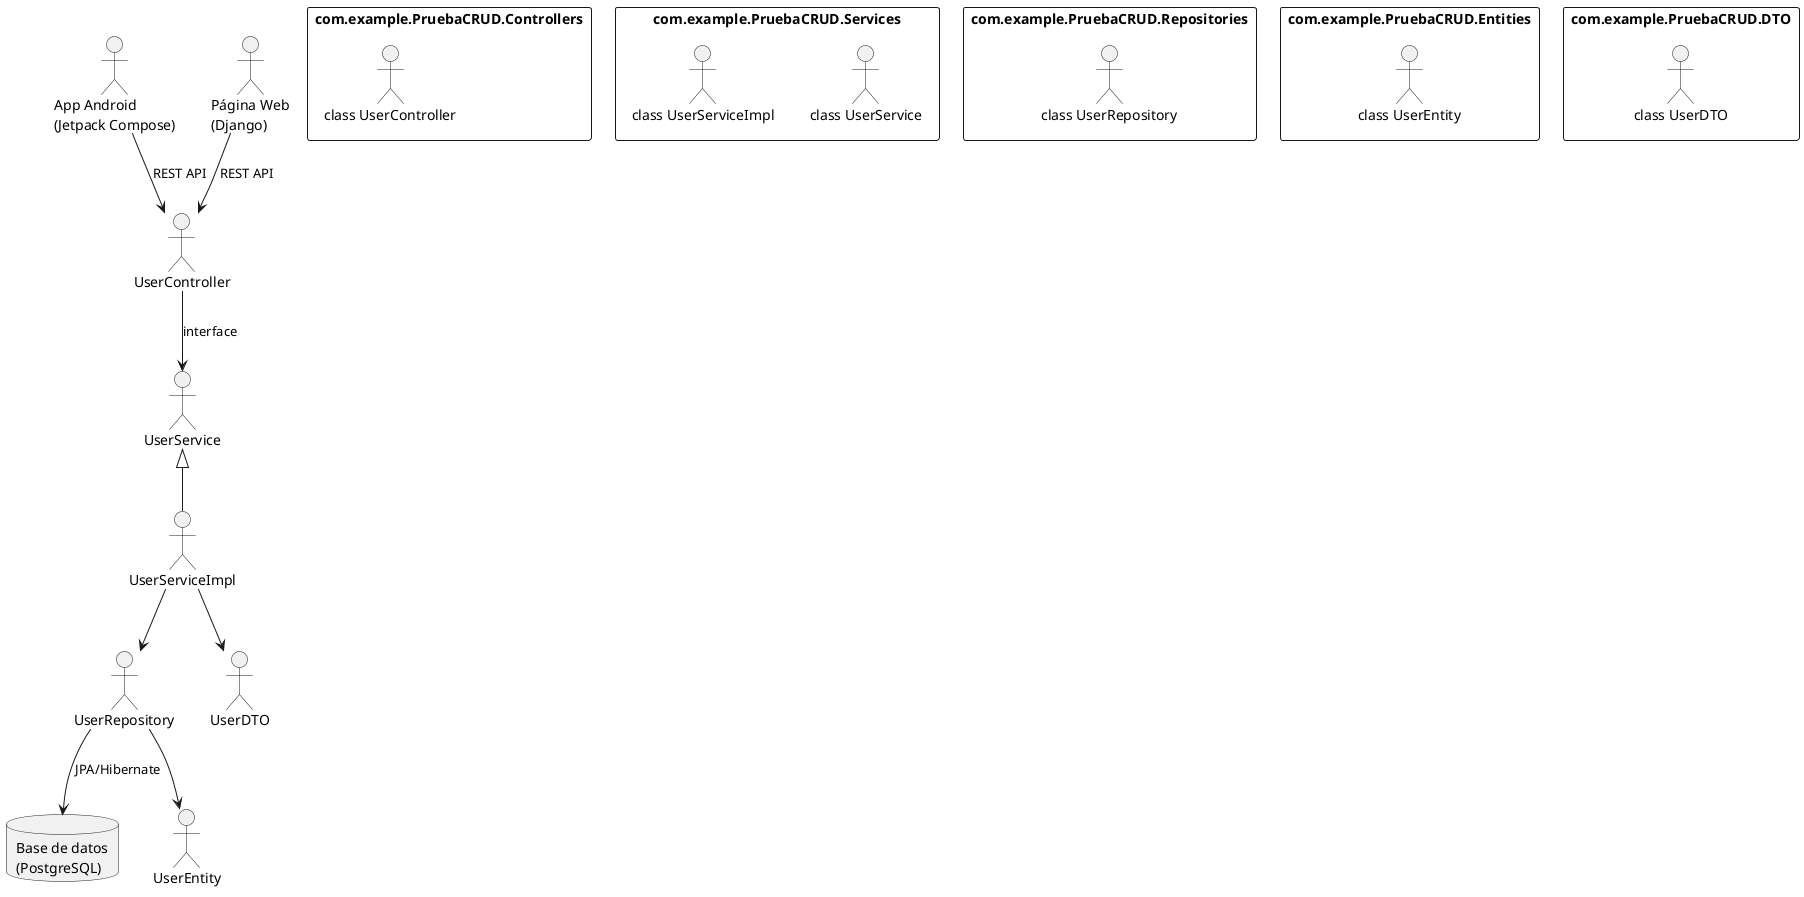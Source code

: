 @startuml
skinparam packageStyle rectangle
skinparam classAttributeIconSize 0

' === VISTAS EXTERNAS ===
actor "App Android\n(Jetpack Compose)" as App
actor "Página Web\n(Django)" as Web

' === PAQUETES ===
package "com.example.PruebaCRUD.Controllers" {
    "class UserController"
}

package "com.example.PruebaCRUD.Services" {
    "class UserService"
    "class UserServiceImpl"
}

package "com.example.PruebaCRUD.Repositories" {
    "class UserRepository"
}

package "com.example.PruebaCRUD.Entities" {
    "class UserEntity"
}

package "com.example.PruebaCRUD.DTO" {
    "class UserDTO"
}

database "Base de datos\n(PostgreSQL)" as DB

' === RELACIONES ENTRE CAPAS ===
App --> UserController : REST API
Web --> UserController : REST API

UserController --> UserService : interface
UserService <|-- UserServiceImpl

UserServiceImpl --> UserRepository
UserRepository --> UserEntity
UserServiceImpl --> UserDTO

UserRepository --> DB : JPA/Hibernate

@enduml
